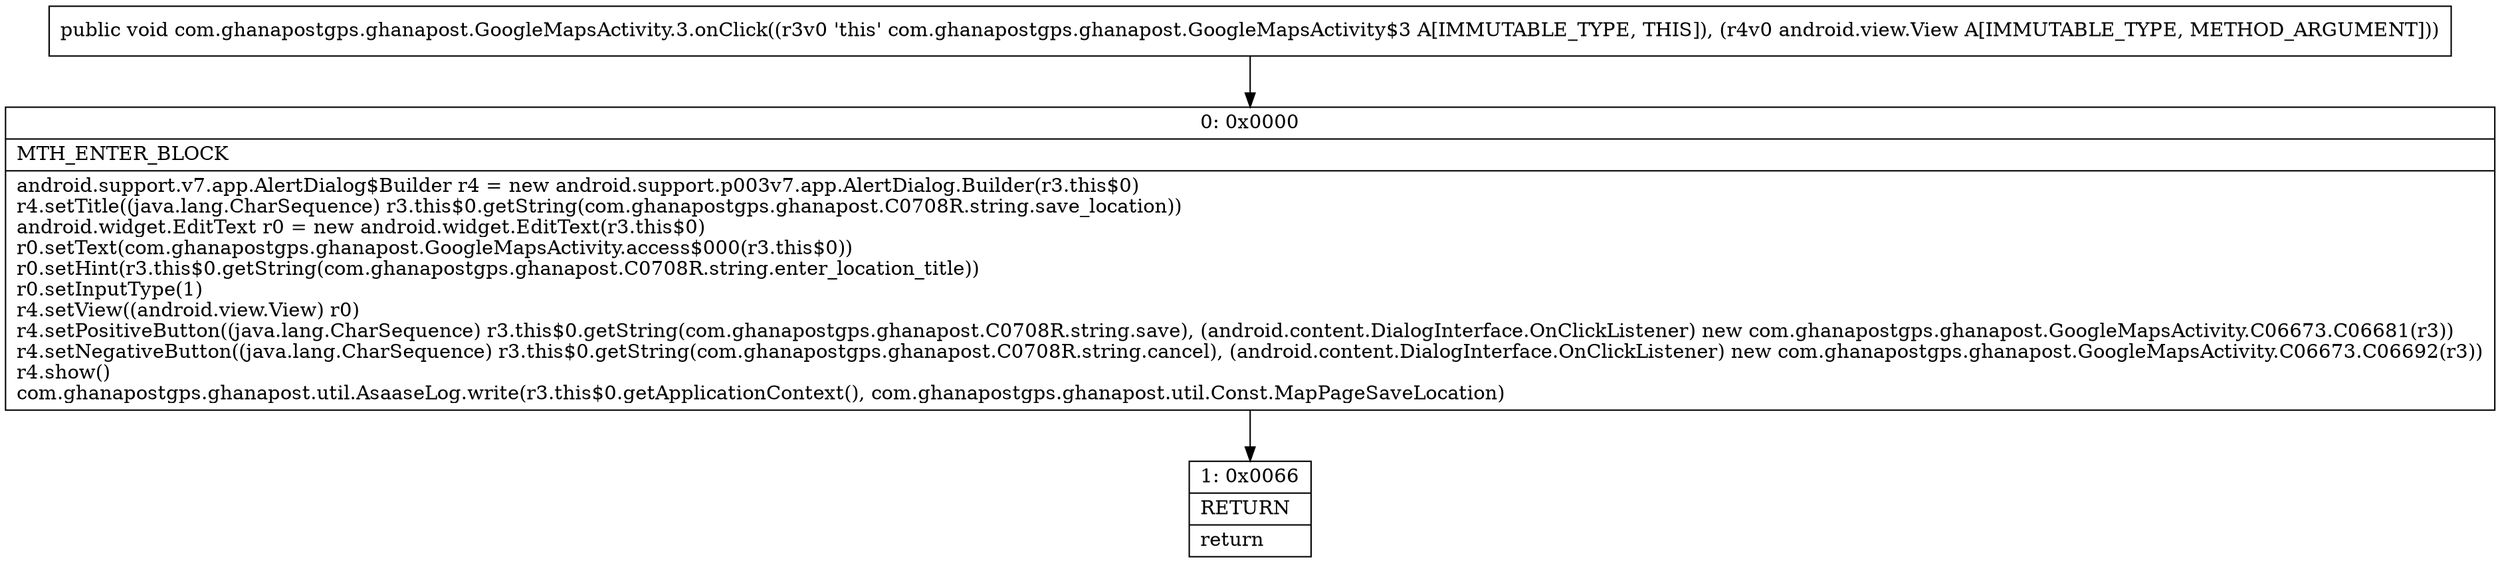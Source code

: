 digraph "CFG forcom.ghanapostgps.ghanapost.GoogleMapsActivity.3.onClick(Landroid\/view\/View;)V" {
Node_0 [shape=record,label="{0\:\ 0x0000|MTH_ENTER_BLOCK\l|android.support.v7.app.AlertDialog$Builder r4 = new android.support.p003v7.app.AlertDialog.Builder(r3.this$0)\lr4.setTitle((java.lang.CharSequence) r3.this$0.getString(com.ghanapostgps.ghanapost.C0708R.string.save_location))\landroid.widget.EditText r0 = new android.widget.EditText(r3.this$0)\lr0.setText(com.ghanapostgps.ghanapost.GoogleMapsActivity.access$000(r3.this$0))\lr0.setHint(r3.this$0.getString(com.ghanapostgps.ghanapost.C0708R.string.enter_location_title))\lr0.setInputType(1)\lr4.setView((android.view.View) r0)\lr4.setPositiveButton((java.lang.CharSequence) r3.this$0.getString(com.ghanapostgps.ghanapost.C0708R.string.save), (android.content.DialogInterface.OnClickListener) new com.ghanapostgps.ghanapost.GoogleMapsActivity.C06673.C06681(r3))\lr4.setNegativeButton((java.lang.CharSequence) r3.this$0.getString(com.ghanapostgps.ghanapost.C0708R.string.cancel), (android.content.DialogInterface.OnClickListener) new com.ghanapostgps.ghanapost.GoogleMapsActivity.C06673.C06692(r3))\lr4.show()\lcom.ghanapostgps.ghanapost.util.AsaaseLog.write(r3.this$0.getApplicationContext(), com.ghanapostgps.ghanapost.util.Const.MapPageSaveLocation)\l}"];
Node_1 [shape=record,label="{1\:\ 0x0066|RETURN\l|return\l}"];
MethodNode[shape=record,label="{public void com.ghanapostgps.ghanapost.GoogleMapsActivity.3.onClick((r3v0 'this' com.ghanapostgps.ghanapost.GoogleMapsActivity$3 A[IMMUTABLE_TYPE, THIS]), (r4v0 android.view.View A[IMMUTABLE_TYPE, METHOD_ARGUMENT])) }"];
MethodNode -> Node_0;
Node_0 -> Node_1;
}

